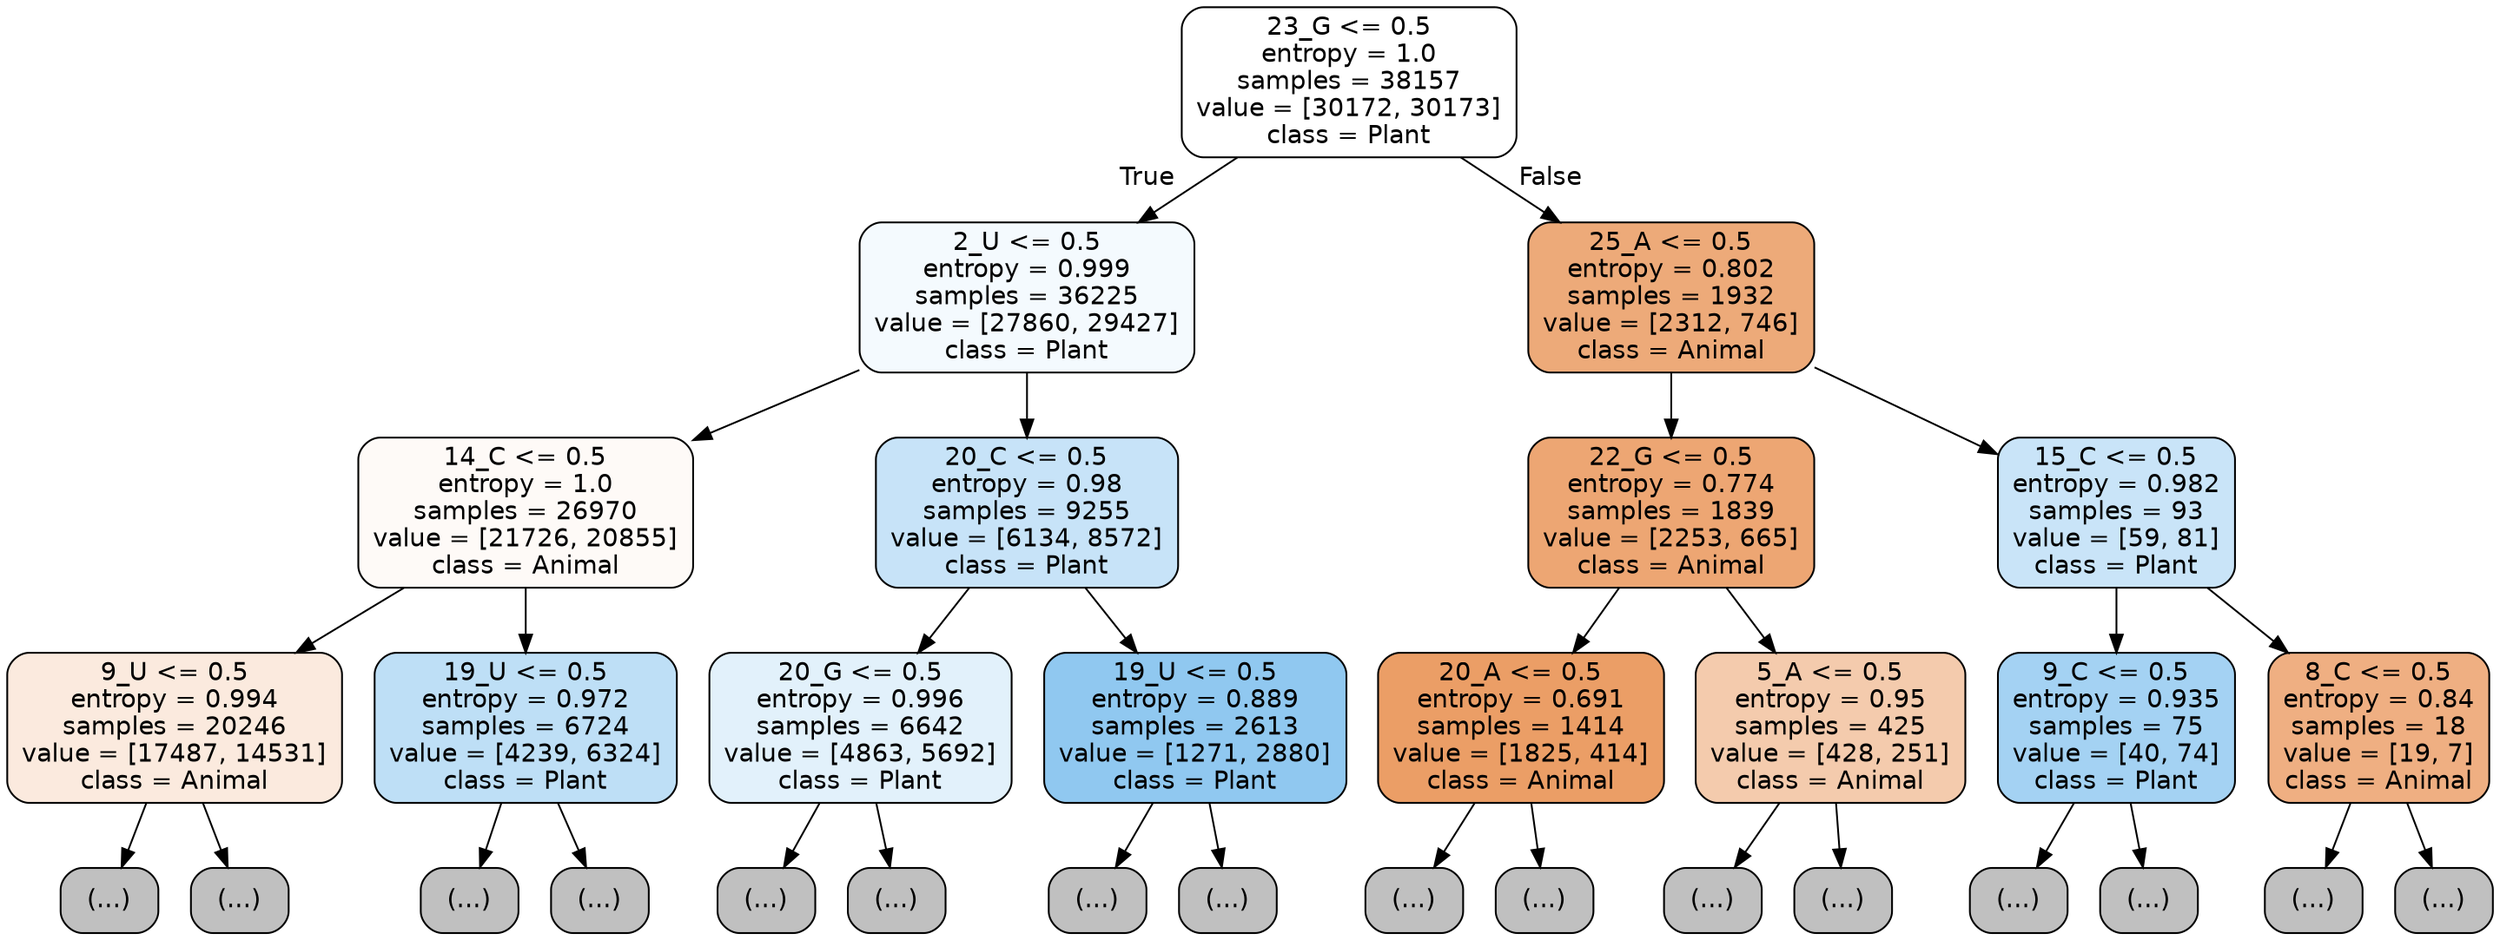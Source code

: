 digraph Tree {
node [shape=box, style="filled, rounded", color="black", fontname="helvetica"] ;
edge [fontname="helvetica"] ;
0 [label="23_G <= 0.5\nentropy = 1.0\nsamples = 38157\nvalue = [30172, 30173]\nclass = Plant", fillcolor="#ffffff"] ;
1 [label="2_U <= 0.5\nentropy = 0.999\nsamples = 36225\nvalue = [27860, 29427]\nclass = Plant", fillcolor="#f4fafe"] ;
0 -> 1 [labeldistance=2.5, labelangle=45, headlabel="True"] ;
2 [label="14_C <= 0.5\nentropy = 1.0\nsamples = 26970\nvalue = [21726, 20855]\nclass = Animal", fillcolor="#fefaf7"] ;
1 -> 2 ;
3 [label="9_U <= 0.5\nentropy = 0.994\nsamples = 20246\nvalue = [17487, 14531]\nclass = Animal", fillcolor="#fbeade"] ;
2 -> 3 ;
4 [label="(...)", fillcolor="#C0C0C0"] ;
3 -> 4 ;
6847 [label="(...)", fillcolor="#C0C0C0"] ;
3 -> 6847 ;
9566 [label="19_U <= 0.5\nentropy = 0.972\nsamples = 6724\nvalue = [4239, 6324]\nclass = Plant", fillcolor="#bedff6"] ;
2 -> 9566 ;
9567 [label="(...)", fillcolor="#C0C0C0"] ;
9566 -> 9567 ;
11472 [label="(...)", fillcolor="#C0C0C0"] ;
9566 -> 11472 ;
12073 [label="20_C <= 0.5\nentropy = 0.98\nsamples = 9255\nvalue = [6134, 8572]\nclass = Plant", fillcolor="#c7e3f8"] ;
1 -> 12073 ;
12074 [label="20_G <= 0.5\nentropy = 0.996\nsamples = 6642\nvalue = [4863, 5692]\nclass = Plant", fillcolor="#e2f1fb"] ;
12073 -> 12074 ;
12075 [label="(...)", fillcolor="#C0C0C0"] ;
12074 -> 12075 ;
14252 [label="(...)", fillcolor="#C0C0C0"] ;
12074 -> 14252 ;
15279 [label="19_U <= 0.5\nentropy = 0.889\nsamples = 2613\nvalue = [1271, 2880]\nclass = Plant", fillcolor="#90c8f0"] ;
12073 -> 15279 ;
15280 [label="(...)", fillcolor="#C0C0C0"] ;
15279 -> 15280 ;
15957 [label="(...)", fillcolor="#C0C0C0"] ;
15279 -> 15957 ;
16226 [label="25_A <= 0.5\nentropy = 0.802\nsamples = 1932\nvalue = [2312, 746]\nclass = Animal", fillcolor="#edaa79"] ;
0 -> 16226 [labeldistance=2.5, labelangle=-45, headlabel="False"] ;
16227 [label="22_G <= 0.5\nentropy = 0.774\nsamples = 1839\nvalue = [2253, 665]\nclass = Animal", fillcolor="#eda673"] ;
16226 -> 16227 ;
16228 [label="20_A <= 0.5\nentropy = 0.691\nsamples = 1414\nvalue = [1825, 414]\nclass = Animal", fillcolor="#eb9e66"] ;
16227 -> 16228 ;
16229 [label="(...)", fillcolor="#C0C0C0"] ;
16228 -> 16229 ;
16598 [label="(...)", fillcolor="#C0C0C0"] ;
16228 -> 16598 ;
16713 [label="5_A <= 0.5\nentropy = 0.95\nsamples = 425\nvalue = [428, 251]\nclass = Animal", fillcolor="#f4cbad"] ;
16227 -> 16713 ;
16714 [label="(...)", fillcolor="#C0C0C0"] ;
16713 -> 16714 ;
16877 [label="(...)", fillcolor="#C0C0C0"] ;
16713 -> 16877 ;
16932 [label="15_C <= 0.5\nentropy = 0.982\nsamples = 93\nvalue = [59, 81]\nclass = Plant", fillcolor="#c9e4f8"] ;
16226 -> 16932 ;
16933 [label="9_C <= 0.5\nentropy = 0.935\nsamples = 75\nvalue = [40, 74]\nclass = Plant", fillcolor="#a4d2f3"] ;
16932 -> 16933 ;
16934 [label="(...)", fillcolor="#C0C0C0"] ;
16933 -> 16934 ;
16957 [label="(...)", fillcolor="#C0C0C0"] ;
16933 -> 16957 ;
16962 [label="8_C <= 0.5\nentropy = 0.84\nsamples = 18\nvalue = [19, 7]\nclass = Animal", fillcolor="#efaf82"] ;
16932 -> 16962 ;
16963 [label="(...)", fillcolor="#C0C0C0"] ;
16962 -> 16963 ;
16968 [label="(...)", fillcolor="#C0C0C0"] ;
16962 -> 16968 ;
}